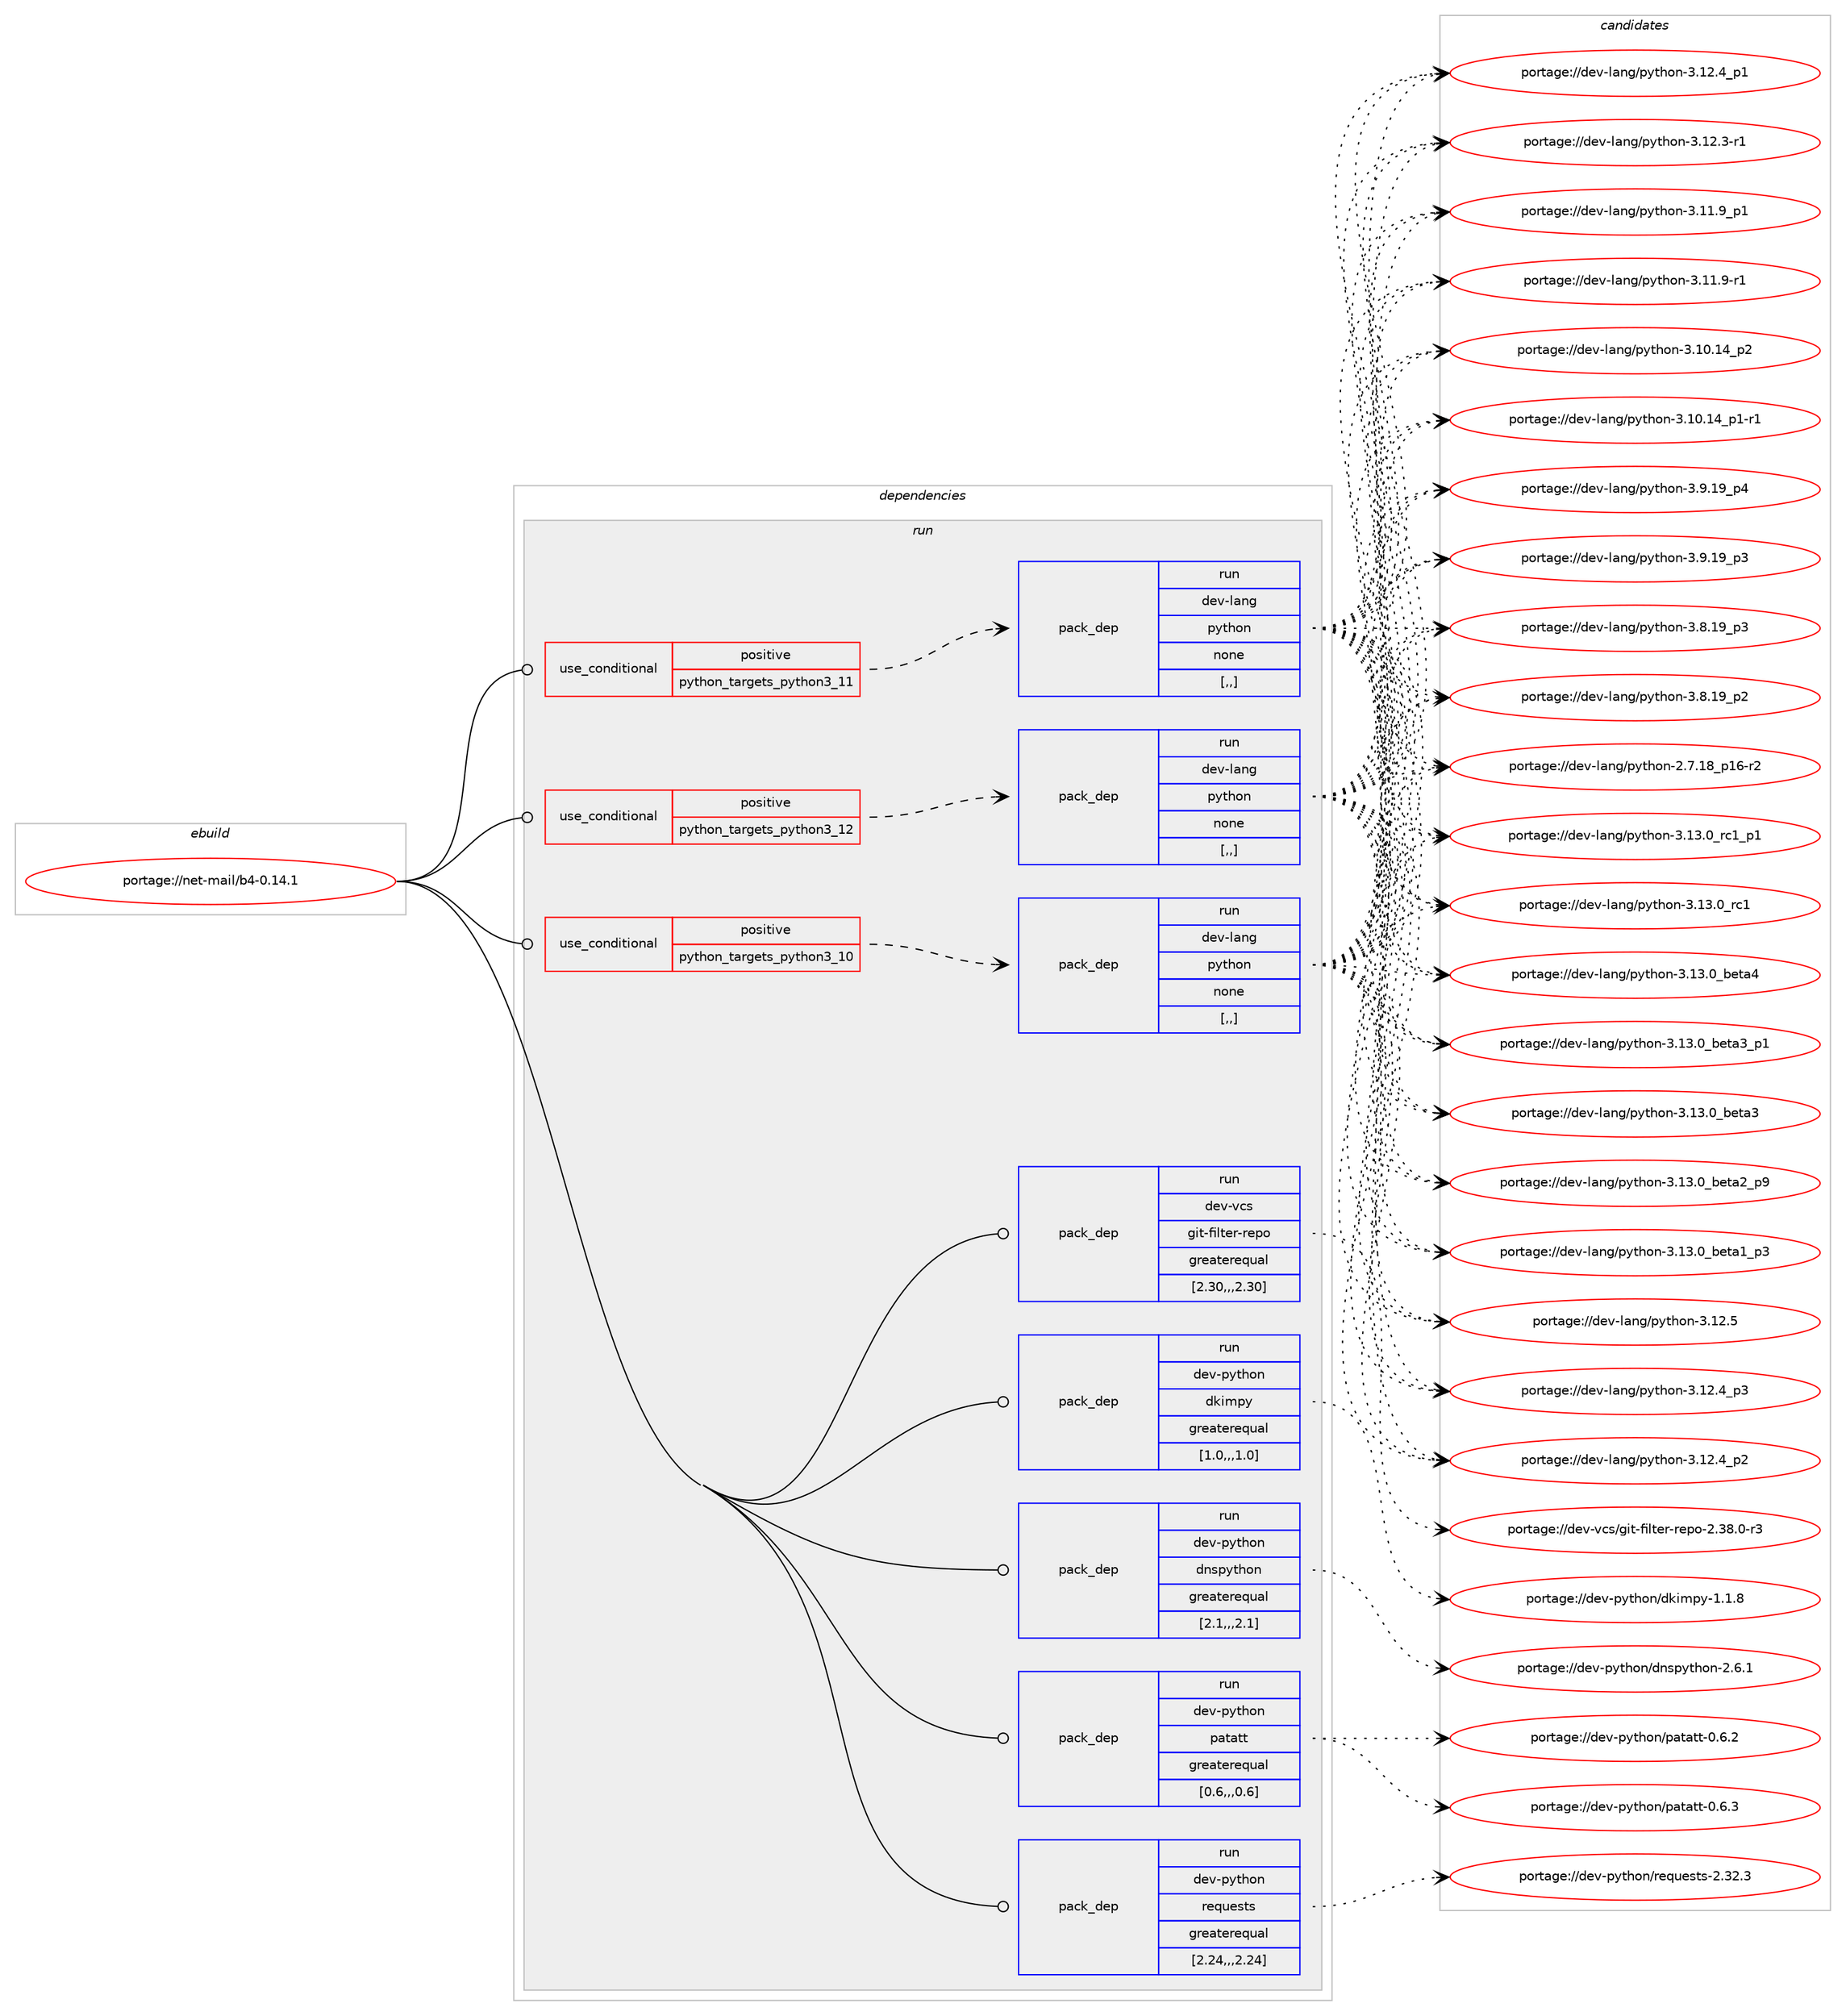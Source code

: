 digraph prolog {

# *************
# Graph options
# *************

newrank=true;
concentrate=true;
compound=true;
graph [rankdir=LR,fontname=Helvetica,fontsize=10,ranksep=1.5];#, ranksep=2.5, nodesep=0.2];
edge  [arrowhead=vee];
node  [fontname=Helvetica,fontsize=10];

# **********
# The ebuild
# **********

subgraph cluster_leftcol {
color=gray;
label=<<i>ebuild</i>>;
id [label="portage://net-mail/b4-0.14.1", color=red, width=4, href="../net-mail/b4-0.14.1.svg"];
}

# ****************
# The dependencies
# ****************

subgraph cluster_midcol {
color=gray;
label=<<i>dependencies</i>>;
subgraph cluster_compile {
fillcolor="#eeeeee";
style=filled;
label=<<i>compile</i>>;
}
subgraph cluster_compileandrun {
fillcolor="#eeeeee";
style=filled;
label=<<i>compile and run</i>>;
}
subgraph cluster_run {
fillcolor="#eeeeee";
style=filled;
label=<<i>run</i>>;
subgraph cond103 {
dependency349 [label=<<TABLE BORDER="0" CELLBORDER="1" CELLSPACING="0" CELLPADDING="4"><TR><TD ROWSPAN="3" CELLPADDING="10">use_conditional</TD></TR><TR><TD>positive</TD></TR><TR><TD>python_targets_python3_10</TD></TR></TABLE>>, shape=none, color=red];
subgraph pack236 {
dependency350 [label=<<TABLE BORDER="0" CELLBORDER="1" CELLSPACING="0" CELLPADDING="4" WIDTH="220"><TR><TD ROWSPAN="6" CELLPADDING="30">pack_dep</TD></TR><TR><TD WIDTH="110">run</TD></TR><TR><TD>dev-lang</TD></TR><TR><TD>python</TD></TR><TR><TD>none</TD></TR><TR><TD>[,,]</TD></TR></TABLE>>, shape=none, color=blue];
}
dependency349:e -> dependency350:w [weight=20,style="dashed",arrowhead="vee"];
}
id:e -> dependency349:w [weight=20,style="solid",arrowhead="odot"];
subgraph cond104 {
dependency351 [label=<<TABLE BORDER="0" CELLBORDER="1" CELLSPACING="0" CELLPADDING="4"><TR><TD ROWSPAN="3" CELLPADDING="10">use_conditional</TD></TR><TR><TD>positive</TD></TR><TR><TD>python_targets_python3_11</TD></TR></TABLE>>, shape=none, color=red];
subgraph pack237 {
dependency352 [label=<<TABLE BORDER="0" CELLBORDER="1" CELLSPACING="0" CELLPADDING="4" WIDTH="220"><TR><TD ROWSPAN="6" CELLPADDING="30">pack_dep</TD></TR><TR><TD WIDTH="110">run</TD></TR><TR><TD>dev-lang</TD></TR><TR><TD>python</TD></TR><TR><TD>none</TD></TR><TR><TD>[,,]</TD></TR></TABLE>>, shape=none, color=blue];
}
dependency351:e -> dependency352:w [weight=20,style="dashed",arrowhead="vee"];
}
id:e -> dependency351:w [weight=20,style="solid",arrowhead="odot"];
subgraph cond105 {
dependency353 [label=<<TABLE BORDER="0" CELLBORDER="1" CELLSPACING="0" CELLPADDING="4"><TR><TD ROWSPAN="3" CELLPADDING="10">use_conditional</TD></TR><TR><TD>positive</TD></TR><TR><TD>python_targets_python3_12</TD></TR></TABLE>>, shape=none, color=red];
subgraph pack238 {
dependency354 [label=<<TABLE BORDER="0" CELLBORDER="1" CELLSPACING="0" CELLPADDING="4" WIDTH="220"><TR><TD ROWSPAN="6" CELLPADDING="30">pack_dep</TD></TR><TR><TD WIDTH="110">run</TD></TR><TR><TD>dev-lang</TD></TR><TR><TD>python</TD></TR><TR><TD>none</TD></TR><TR><TD>[,,]</TD></TR></TABLE>>, shape=none, color=blue];
}
dependency353:e -> dependency354:w [weight=20,style="dashed",arrowhead="vee"];
}
id:e -> dependency353:w [weight=20,style="solid",arrowhead="odot"];
subgraph pack239 {
dependency355 [label=<<TABLE BORDER="0" CELLBORDER="1" CELLSPACING="0" CELLPADDING="4" WIDTH="220"><TR><TD ROWSPAN="6" CELLPADDING="30">pack_dep</TD></TR><TR><TD WIDTH="110">run</TD></TR><TR><TD>dev-python</TD></TR><TR><TD>dkimpy</TD></TR><TR><TD>greaterequal</TD></TR><TR><TD>[1.0,,,1.0]</TD></TR></TABLE>>, shape=none, color=blue];
}
id:e -> dependency355:w [weight=20,style="solid",arrowhead="odot"];
subgraph pack240 {
dependency356 [label=<<TABLE BORDER="0" CELLBORDER="1" CELLSPACING="0" CELLPADDING="4" WIDTH="220"><TR><TD ROWSPAN="6" CELLPADDING="30">pack_dep</TD></TR><TR><TD WIDTH="110">run</TD></TR><TR><TD>dev-python</TD></TR><TR><TD>dnspython</TD></TR><TR><TD>greaterequal</TD></TR><TR><TD>[2.1,,,2.1]</TD></TR></TABLE>>, shape=none, color=blue];
}
id:e -> dependency356:w [weight=20,style="solid",arrowhead="odot"];
subgraph pack241 {
dependency357 [label=<<TABLE BORDER="0" CELLBORDER="1" CELLSPACING="0" CELLPADDING="4" WIDTH="220"><TR><TD ROWSPAN="6" CELLPADDING="30">pack_dep</TD></TR><TR><TD WIDTH="110">run</TD></TR><TR><TD>dev-python</TD></TR><TR><TD>patatt</TD></TR><TR><TD>greaterequal</TD></TR><TR><TD>[0.6,,,0.6]</TD></TR></TABLE>>, shape=none, color=blue];
}
id:e -> dependency357:w [weight=20,style="solid",arrowhead="odot"];
subgraph pack242 {
dependency358 [label=<<TABLE BORDER="0" CELLBORDER="1" CELLSPACING="0" CELLPADDING="4" WIDTH="220"><TR><TD ROWSPAN="6" CELLPADDING="30">pack_dep</TD></TR><TR><TD WIDTH="110">run</TD></TR><TR><TD>dev-python</TD></TR><TR><TD>requests</TD></TR><TR><TD>greaterequal</TD></TR><TR><TD>[2.24,,,2.24]</TD></TR></TABLE>>, shape=none, color=blue];
}
id:e -> dependency358:w [weight=20,style="solid",arrowhead="odot"];
subgraph pack243 {
dependency359 [label=<<TABLE BORDER="0" CELLBORDER="1" CELLSPACING="0" CELLPADDING="4" WIDTH="220"><TR><TD ROWSPAN="6" CELLPADDING="30">pack_dep</TD></TR><TR><TD WIDTH="110">run</TD></TR><TR><TD>dev-vcs</TD></TR><TR><TD>git-filter-repo</TD></TR><TR><TD>greaterequal</TD></TR><TR><TD>[2.30,,,2.30]</TD></TR></TABLE>>, shape=none, color=blue];
}
id:e -> dependency359:w [weight=20,style="solid",arrowhead="odot"];
}
}

# **************
# The candidates
# **************

subgraph cluster_choices {
rank=same;
color=gray;
label=<<i>candidates</i>>;

subgraph choice236 {
color=black;
nodesep=1;
choice100101118451089711010347112121116104111110455146495146489511499499511249 [label="portage://dev-lang/python-3.13.0_rc1_p1", color=red, width=4,href="../dev-lang/python-3.13.0_rc1_p1.svg"];
choice10010111845108971101034711212111610411111045514649514648951149949 [label="portage://dev-lang/python-3.13.0_rc1", color=red, width=4,href="../dev-lang/python-3.13.0_rc1.svg"];
choice1001011184510897110103471121211161041111104551464951464895981011169752 [label="portage://dev-lang/python-3.13.0_beta4", color=red, width=4,href="../dev-lang/python-3.13.0_beta4.svg"];
choice10010111845108971101034711212111610411111045514649514648959810111697519511249 [label="portage://dev-lang/python-3.13.0_beta3_p1", color=red, width=4,href="../dev-lang/python-3.13.0_beta3_p1.svg"];
choice1001011184510897110103471121211161041111104551464951464895981011169751 [label="portage://dev-lang/python-3.13.0_beta3", color=red, width=4,href="../dev-lang/python-3.13.0_beta3.svg"];
choice10010111845108971101034711212111610411111045514649514648959810111697509511257 [label="portage://dev-lang/python-3.13.0_beta2_p9", color=red, width=4,href="../dev-lang/python-3.13.0_beta2_p9.svg"];
choice10010111845108971101034711212111610411111045514649514648959810111697499511251 [label="portage://dev-lang/python-3.13.0_beta1_p3", color=red, width=4,href="../dev-lang/python-3.13.0_beta1_p3.svg"];
choice10010111845108971101034711212111610411111045514649504653 [label="portage://dev-lang/python-3.12.5", color=red, width=4,href="../dev-lang/python-3.12.5.svg"];
choice100101118451089711010347112121116104111110455146495046529511251 [label="portage://dev-lang/python-3.12.4_p3", color=red, width=4,href="../dev-lang/python-3.12.4_p3.svg"];
choice100101118451089711010347112121116104111110455146495046529511250 [label="portage://dev-lang/python-3.12.4_p2", color=red, width=4,href="../dev-lang/python-3.12.4_p2.svg"];
choice100101118451089711010347112121116104111110455146495046529511249 [label="portage://dev-lang/python-3.12.4_p1", color=red, width=4,href="../dev-lang/python-3.12.4_p1.svg"];
choice100101118451089711010347112121116104111110455146495046514511449 [label="portage://dev-lang/python-3.12.3-r1", color=red, width=4,href="../dev-lang/python-3.12.3-r1.svg"];
choice100101118451089711010347112121116104111110455146494946579511249 [label="portage://dev-lang/python-3.11.9_p1", color=red, width=4,href="../dev-lang/python-3.11.9_p1.svg"];
choice100101118451089711010347112121116104111110455146494946574511449 [label="portage://dev-lang/python-3.11.9-r1", color=red, width=4,href="../dev-lang/python-3.11.9-r1.svg"];
choice10010111845108971101034711212111610411111045514649484649529511250 [label="portage://dev-lang/python-3.10.14_p2", color=red, width=4,href="../dev-lang/python-3.10.14_p2.svg"];
choice100101118451089711010347112121116104111110455146494846495295112494511449 [label="portage://dev-lang/python-3.10.14_p1-r1", color=red, width=4,href="../dev-lang/python-3.10.14_p1-r1.svg"];
choice100101118451089711010347112121116104111110455146574649579511252 [label="portage://dev-lang/python-3.9.19_p4", color=red, width=4,href="../dev-lang/python-3.9.19_p4.svg"];
choice100101118451089711010347112121116104111110455146574649579511251 [label="portage://dev-lang/python-3.9.19_p3", color=red, width=4,href="../dev-lang/python-3.9.19_p3.svg"];
choice100101118451089711010347112121116104111110455146564649579511251 [label="portage://dev-lang/python-3.8.19_p3", color=red, width=4,href="../dev-lang/python-3.8.19_p3.svg"];
choice100101118451089711010347112121116104111110455146564649579511250 [label="portage://dev-lang/python-3.8.19_p2", color=red, width=4,href="../dev-lang/python-3.8.19_p2.svg"];
choice100101118451089711010347112121116104111110455046554649569511249544511450 [label="portage://dev-lang/python-2.7.18_p16-r2", color=red, width=4,href="../dev-lang/python-2.7.18_p16-r2.svg"];
dependency350:e -> choice100101118451089711010347112121116104111110455146495146489511499499511249:w [style=dotted,weight="100"];
dependency350:e -> choice10010111845108971101034711212111610411111045514649514648951149949:w [style=dotted,weight="100"];
dependency350:e -> choice1001011184510897110103471121211161041111104551464951464895981011169752:w [style=dotted,weight="100"];
dependency350:e -> choice10010111845108971101034711212111610411111045514649514648959810111697519511249:w [style=dotted,weight="100"];
dependency350:e -> choice1001011184510897110103471121211161041111104551464951464895981011169751:w [style=dotted,weight="100"];
dependency350:e -> choice10010111845108971101034711212111610411111045514649514648959810111697509511257:w [style=dotted,weight="100"];
dependency350:e -> choice10010111845108971101034711212111610411111045514649514648959810111697499511251:w [style=dotted,weight="100"];
dependency350:e -> choice10010111845108971101034711212111610411111045514649504653:w [style=dotted,weight="100"];
dependency350:e -> choice100101118451089711010347112121116104111110455146495046529511251:w [style=dotted,weight="100"];
dependency350:e -> choice100101118451089711010347112121116104111110455146495046529511250:w [style=dotted,weight="100"];
dependency350:e -> choice100101118451089711010347112121116104111110455146495046529511249:w [style=dotted,weight="100"];
dependency350:e -> choice100101118451089711010347112121116104111110455146495046514511449:w [style=dotted,weight="100"];
dependency350:e -> choice100101118451089711010347112121116104111110455146494946579511249:w [style=dotted,weight="100"];
dependency350:e -> choice100101118451089711010347112121116104111110455146494946574511449:w [style=dotted,weight="100"];
dependency350:e -> choice10010111845108971101034711212111610411111045514649484649529511250:w [style=dotted,weight="100"];
dependency350:e -> choice100101118451089711010347112121116104111110455146494846495295112494511449:w [style=dotted,weight="100"];
dependency350:e -> choice100101118451089711010347112121116104111110455146574649579511252:w [style=dotted,weight="100"];
dependency350:e -> choice100101118451089711010347112121116104111110455146574649579511251:w [style=dotted,weight="100"];
dependency350:e -> choice100101118451089711010347112121116104111110455146564649579511251:w [style=dotted,weight="100"];
dependency350:e -> choice100101118451089711010347112121116104111110455146564649579511250:w [style=dotted,weight="100"];
dependency350:e -> choice100101118451089711010347112121116104111110455046554649569511249544511450:w [style=dotted,weight="100"];
}
subgraph choice237 {
color=black;
nodesep=1;
choice100101118451089711010347112121116104111110455146495146489511499499511249 [label="portage://dev-lang/python-3.13.0_rc1_p1", color=red, width=4,href="../dev-lang/python-3.13.0_rc1_p1.svg"];
choice10010111845108971101034711212111610411111045514649514648951149949 [label="portage://dev-lang/python-3.13.0_rc1", color=red, width=4,href="../dev-lang/python-3.13.0_rc1.svg"];
choice1001011184510897110103471121211161041111104551464951464895981011169752 [label="portage://dev-lang/python-3.13.0_beta4", color=red, width=4,href="../dev-lang/python-3.13.0_beta4.svg"];
choice10010111845108971101034711212111610411111045514649514648959810111697519511249 [label="portage://dev-lang/python-3.13.0_beta3_p1", color=red, width=4,href="../dev-lang/python-3.13.0_beta3_p1.svg"];
choice1001011184510897110103471121211161041111104551464951464895981011169751 [label="portage://dev-lang/python-3.13.0_beta3", color=red, width=4,href="../dev-lang/python-3.13.0_beta3.svg"];
choice10010111845108971101034711212111610411111045514649514648959810111697509511257 [label="portage://dev-lang/python-3.13.0_beta2_p9", color=red, width=4,href="../dev-lang/python-3.13.0_beta2_p9.svg"];
choice10010111845108971101034711212111610411111045514649514648959810111697499511251 [label="portage://dev-lang/python-3.13.0_beta1_p3", color=red, width=4,href="../dev-lang/python-3.13.0_beta1_p3.svg"];
choice10010111845108971101034711212111610411111045514649504653 [label="portage://dev-lang/python-3.12.5", color=red, width=4,href="../dev-lang/python-3.12.5.svg"];
choice100101118451089711010347112121116104111110455146495046529511251 [label="portage://dev-lang/python-3.12.4_p3", color=red, width=4,href="../dev-lang/python-3.12.4_p3.svg"];
choice100101118451089711010347112121116104111110455146495046529511250 [label="portage://dev-lang/python-3.12.4_p2", color=red, width=4,href="../dev-lang/python-3.12.4_p2.svg"];
choice100101118451089711010347112121116104111110455146495046529511249 [label="portage://dev-lang/python-3.12.4_p1", color=red, width=4,href="../dev-lang/python-3.12.4_p1.svg"];
choice100101118451089711010347112121116104111110455146495046514511449 [label="portage://dev-lang/python-3.12.3-r1", color=red, width=4,href="../dev-lang/python-3.12.3-r1.svg"];
choice100101118451089711010347112121116104111110455146494946579511249 [label="portage://dev-lang/python-3.11.9_p1", color=red, width=4,href="../dev-lang/python-3.11.9_p1.svg"];
choice100101118451089711010347112121116104111110455146494946574511449 [label="portage://dev-lang/python-3.11.9-r1", color=red, width=4,href="../dev-lang/python-3.11.9-r1.svg"];
choice10010111845108971101034711212111610411111045514649484649529511250 [label="portage://dev-lang/python-3.10.14_p2", color=red, width=4,href="../dev-lang/python-3.10.14_p2.svg"];
choice100101118451089711010347112121116104111110455146494846495295112494511449 [label="portage://dev-lang/python-3.10.14_p1-r1", color=red, width=4,href="../dev-lang/python-3.10.14_p1-r1.svg"];
choice100101118451089711010347112121116104111110455146574649579511252 [label="portage://dev-lang/python-3.9.19_p4", color=red, width=4,href="../dev-lang/python-3.9.19_p4.svg"];
choice100101118451089711010347112121116104111110455146574649579511251 [label="portage://dev-lang/python-3.9.19_p3", color=red, width=4,href="../dev-lang/python-3.9.19_p3.svg"];
choice100101118451089711010347112121116104111110455146564649579511251 [label="portage://dev-lang/python-3.8.19_p3", color=red, width=4,href="../dev-lang/python-3.8.19_p3.svg"];
choice100101118451089711010347112121116104111110455146564649579511250 [label="portage://dev-lang/python-3.8.19_p2", color=red, width=4,href="../dev-lang/python-3.8.19_p2.svg"];
choice100101118451089711010347112121116104111110455046554649569511249544511450 [label="portage://dev-lang/python-2.7.18_p16-r2", color=red, width=4,href="../dev-lang/python-2.7.18_p16-r2.svg"];
dependency352:e -> choice100101118451089711010347112121116104111110455146495146489511499499511249:w [style=dotted,weight="100"];
dependency352:e -> choice10010111845108971101034711212111610411111045514649514648951149949:w [style=dotted,weight="100"];
dependency352:e -> choice1001011184510897110103471121211161041111104551464951464895981011169752:w [style=dotted,weight="100"];
dependency352:e -> choice10010111845108971101034711212111610411111045514649514648959810111697519511249:w [style=dotted,weight="100"];
dependency352:e -> choice1001011184510897110103471121211161041111104551464951464895981011169751:w [style=dotted,weight="100"];
dependency352:e -> choice10010111845108971101034711212111610411111045514649514648959810111697509511257:w [style=dotted,weight="100"];
dependency352:e -> choice10010111845108971101034711212111610411111045514649514648959810111697499511251:w [style=dotted,weight="100"];
dependency352:e -> choice10010111845108971101034711212111610411111045514649504653:w [style=dotted,weight="100"];
dependency352:e -> choice100101118451089711010347112121116104111110455146495046529511251:w [style=dotted,weight="100"];
dependency352:e -> choice100101118451089711010347112121116104111110455146495046529511250:w [style=dotted,weight="100"];
dependency352:e -> choice100101118451089711010347112121116104111110455146495046529511249:w [style=dotted,weight="100"];
dependency352:e -> choice100101118451089711010347112121116104111110455146495046514511449:w [style=dotted,weight="100"];
dependency352:e -> choice100101118451089711010347112121116104111110455146494946579511249:w [style=dotted,weight="100"];
dependency352:e -> choice100101118451089711010347112121116104111110455146494946574511449:w [style=dotted,weight="100"];
dependency352:e -> choice10010111845108971101034711212111610411111045514649484649529511250:w [style=dotted,weight="100"];
dependency352:e -> choice100101118451089711010347112121116104111110455146494846495295112494511449:w [style=dotted,weight="100"];
dependency352:e -> choice100101118451089711010347112121116104111110455146574649579511252:w [style=dotted,weight="100"];
dependency352:e -> choice100101118451089711010347112121116104111110455146574649579511251:w [style=dotted,weight="100"];
dependency352:e -> choice100101118451089711010347112121116104111110455146564649579511251:w [style=dotted,weight="100"];
dependency352:e -> choice100101118451089711010347112121116104111110455146564649579511250:w [style=dotted,weight="100"];
dependency352:e -> choice100101118451089711010347112121116104111110455046554649569511249544511450:w [style=dotted,weight="100"];
}
subgraph choice238 {
color=black;
nodesep=1;
choice100101118451089711010347112121116104111110455146495146489511499499511249 [label="portage://dev-lang/python-3.13.0_rc1_p1", color=red, width=4,href="../dev-lang/python-3.13.0_rc1_p1.svg"];
choice10010111845108971101034711212111610411111045514649514648951149949 [label="portage://dev-lang/python-3.13.0_rc1", color=red, width=4,href="../dev-lang/python-3.13.0_rc1.svg"];
choice1001011184510897110103471121211161041111104551464951464895981011169752 [label="portage://dev-lang/python-3.13.0_beta4", color=red, width=4,href="../dev-lang/python-3.13.0_beta4.svg"];
choice10010111845108971101034711212111610411111045514649514648959810111697519511249 [label="portage://dev-lang/python-3.13.0_beta3_p1", color=red, width=4,href="../dev-lang/python-3.13.0_beta3_p1.svg"];
choice1001011184510897110103471121211161041111104551464951464895981011169751 [label="portage://dev-lang/python-3.13.0_beta3", color=red, width=4,href="../dev-lang/python-3.13.0_beta3.svg"];
choice10010111845108971101034711212111610411111045514649514648959810111697509511257 [label="portage://dev-lang/python-3.13.0_beta2_p9", color=red, width=4,href="../dev-lang/python-3.13.0_beta2_p9.svg"];
choice10010111845108971101034711212111610411111045514649514648959810111697499511251 [label="portage://dev-lang/python-3.13.0_beta1_p3", color=red, width=4,href="../dev-lang/python-3.13.0_beta1_p3.svg"];
choice10010111845108971101034711212111610411111045514649504653 [label="portage://dev-lang/python-3.12.5", color=red, width=4,href="../dev-lang/python-3.12.5.svg"];
choice100101118451089711010347112121116104111110455146495046529511251 [label="portage://dev-lang/python-3.12.4_p3", color=red, width=4,href="../dev-lang/python-3.12.4_p3.svg"];
choice100101118451089711010347112121116104111110455146495046529511250 [label="portage://dev-lang/python-3.12.4_p2", color=red, width=4,href="../dev-lang/python-3.12.4_p2.svg"];
choice100101118451089711010347112121116104111110455146495046529511249 [label="portage://dev-lang/python-3.12.4_p1", color=red, width=4,href="../dev-lang/python-3.12.4_p1.svg"];
choice100101118451089711010347112121116104111110455146495046514511449 [label="portage://dev-lang/python-3.12.3-r1", color=red, width=4,href="../dev-lang/python-3.12.3-r1.svg"];
choice100101118451089711010347112121116104111110455146494946579511249 [label="portage://dev-lang/python-3.11.9_p1", color=red, width=4,href="../dev-lang/python-3.11.9_p1.svg"];
choice100101118451089711010347112121116104111110455146494946574511449 [label="portage://dev-lang/python-3.11.9-r1", color=red, width=4,href="../dev-lang/python-3.11.9-r1.svg"];
choice10010111845108971101034711212111610411111045514649484649529511250 [label="portage://dev-lang/python-3.10.14_p2", color=red, width=4,href="../dev-lang/python-3.10.14_p2.svg"];
choice100101118451089711010347112121116104111110455146494846495295112494511449 [label="portage://dev-lang/python-3.10.14_p1-r1", color=red, width=4,href="../dev-lang/python-3.10.14_p1-r1.svg"];
choice100101118451089711010347112121116104111110455146574649579511252 [label="portage://dev-lang/python-3.9.19_p4", color=red, width=4,href="../dev-lang/python-3.9.19_p4.svg"];
choice100101118451089711010347112121116104111110455146574649579511251 [label="portage://dev-lang/python-3.9.19_p3", color=red, width=4,href="../dev-lang/python-3.9.19_p3.svg"];
choice100101118451089711010347112121116104111110455146564649579511251 [label="portage://dev-lang/python-3.8.19_p3", color=red, width=4,href="../dev-lang/python-3.8.19_p3.svg"];
choice100101118451089711010347112121116104111110455146564649579511250 [label="portage://dev-lang/python-3.8.19_p2", color=red, width=4,href="../dev-lang/python-3.8.19_p2.svg"];
choice100101118451089711010347112121116104111110455046554649569511249544511450 [label="portage://dev-lang/python-2.7.18_p16-r2", color=red, width=4,href="../dev-lang/python-2.7.18_p16-r2.svg"];
dependency354:e -> choice100101118451089711010347112121116104111110455146495146489511499499511249:w [style=dotted,weight="100"];
dependency354:e -> choice10010111845108971101034711212111610411111045514649514648951149949:w [style=dotted,weight="100"];
dependency354:e -> choice1001011184510897110103471121211161041111104551464951464895981011169752:w [style=dotted,weight="100"];
dependency354:e -> choice10010111845108971101034711212111610411111045514649514648959810111697519511249:w [style=dotted,weight="100"];
dependency354:e -> choice1001011184510897110103471121211161041111104551464951464895981011169751:w [style=dotted,weight="100"];
dependency354:e -> choice10010111845108971101034711212111610411111045514649514648959810111697509511257:w [style=dotted,weight="100"];
dependency354:e -> choice10010111845108971101034711212111610411111045514649514648959810111697499511251:w [style=dotted,weight="100"];
dependency354:e -> choice10010111845108971101034711212111610411111045514649504653:w [style=dotted,weight="100"];
dependency354:e -> choice100101118451089711010347112121116104111110455146495046529511251:w [style=dotted,weight="100"];
dependency354:e -> choice100101118451089711010347112121116104111110455146495046529511250:w [style=dotted,weight="100"];
dependency354:e -> choice100101118451089711010347112121116104111110455146495046529511249:w [style=dotted,weight="100"];
dependency354:e -> choice100101118451089711010347112121116104111110455146495046514511449:w [style=dotted,weight="100"];
dependency354:e -> choice100101118451089711010347112121116104111110455146494946579511249:w [style=dotted,weight="100"];
dependency354:e -> choice100101118451089711010347112121116104111110455146494946574511449:w [style=dotted,weight="100"];
dependency354:e -> choice10010111845108971101034711212111610411111045514649484649529511250:w [style=dotted,weight="100"];
dependency354:e -> choice100101118451089711010347112121116104111110455146494846495295112494511449:w [style=dotted,weight="100"];
dependency354:e -> choice100101118451089711010347112121116104111110455146574649579511252:w [style=dotted,weight="100"];
dependency354:e -> choice100101118451089711010347112121116104111110455146574649579511251:w [style=dotted,weight="100"];
dependency354:e -> choice100101118451089711010347112121116104111110455146564649579511251:w [style=dotted,weight="100"];
dependency354:e -> choice100101118451089711010347112121116104111110455146564649579511250:w [style=dotted,weight="100"];
dependency354:e -> choice100101118451089711010347112121116104111110455046554649569511249544511450:w [style=dotted,weight="100"];
}
subgraph choice239 {
color=black;
nodesep=1;
choice1001011184511212111610411111047100107105109112121454946494656 [label="portage://dev-python/dkimpy-1.1.8", color=red, width=4,href="../dev-python/dkimpy-1.1.8.svg"];
dependency355:e -> choice1001011184511212111610411111047100107105109112121454946494656:w [style=dotted,weight="100"];
}
subgraph choice240 {
color=black;
nodesep=1;
choice1001011184511212111610411111047100110115112121116104111110455046544649 [label="portage://dev-python/dnspython-2.6.1", color=red, width=4,href="../dev-python/dnspython-2.6.1.svg"];
dependency356:e -> choice1001011184511212111610411111047100110115112121116104111110455046544649:w [style=dotted,weight="100"];
}
subgraph choice241 {
color=black;
nodesep=1;
choice10010111845112121116104111110471129711697116116454846544651 [label="portage://dev-python/patatt-0.6.3", color=red, width=4,href="../dev-python/patatt-0.6.3.svg"];
choice10010111845112121116104111110471129711697116116454846544650 [label="portage://dev-python/patatt-0.6.2", color=red, width=4,href="../dev-python/patatt-0.6.2.svg"];
dependency357:e -> choice10010111845112121116104111110471129711697116116454846544651:w [style=dotted,weight="100"];
dependency357:e -> choice10010111845112121116104111110471129711697116116454846544650:w [style=dotted,weight="100"];
}
subgraph choice242 {
color=black;
nodesep=1;
choice100101118451121211161041111104711410111311710111511611545504651504651 [label="portage://dev-python/requests-2.32.3", color=red, width=4,href="../dev-python/requests-2.32.3.svg"];
dependency358:e -> choice100101118451121211161041111104711410111311710111511611545504651504651:w [style=dotted,weight="100"];
}
subgraph choice243 {
color=black;
nodesep=1;
choice1001011184511899115471031051164510210510811610111445114101112111455046515646484511451 [label="portage://dev-vcs/git-filter-repo-2.38.0-r3", color=red, width=4,href="../dev-vcs/git-filter-repo-2.38.0-r3.svg"];
dependency359:e -> choice1001011184511899115471031051164510210510811610111445114101112111455046515646484511451:w [style=dotted,weight="100"];
}
}

}
